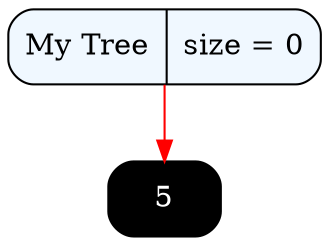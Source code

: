 digraph Tree
{
   rankdir = HR;
   node[fontsize=14];
   edge[color="black",fontcolor="blue",fontsize=12];
   tree[shape = Mrecord, style = filled, fillcolor = "aliceblue", label = "My Tree | size = 0"];
   "0x11ee06750"[shape = Mrecord, style = filled, fontcolor = "white", fillcolor = "black",   label = " <value> 5"];
   tree -> "0x11ee06750" [color = "red"];
}